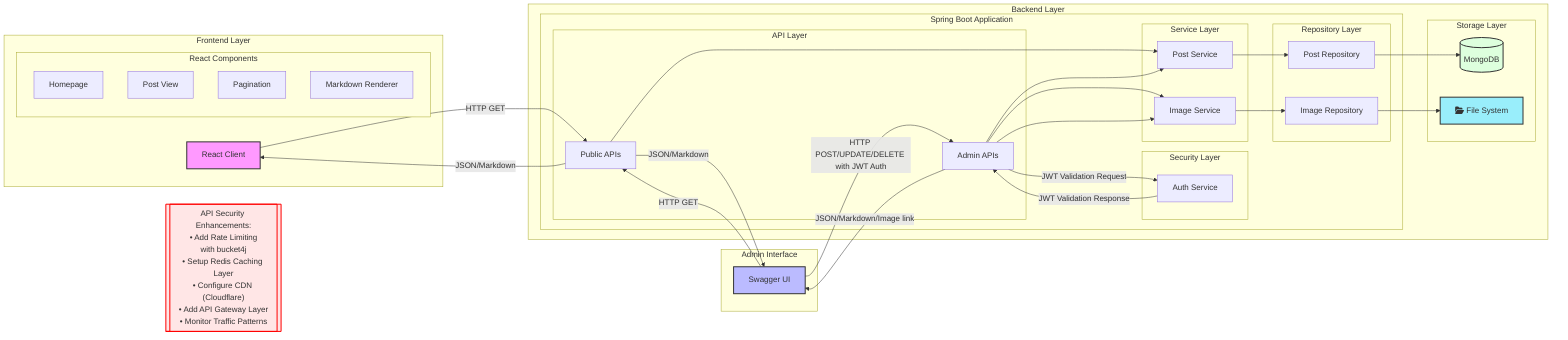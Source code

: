 graph LR
    subgraph "Frontend Layer"
        RC[React Client]
        subgraph "React Components"
            HP[Homepage]
            PV[Post View]
            PAG[Pagination]
            MD[Markdown Renderer]
        end
    end

    subgraph "Admin Interface"
        SW[Swagger UI]
    end

    subgraph "Backend Layer"
        subgraph "Spring Boot Application"
            direction TB
            subgraph "API Layer"
                PA[Public APIs]
                AA[Admin APIs]
            end

            subgraph "Security Layer"
                AS[Auth Service]

            end

            subgraph "Service Layer"
                PS[Post Service]
                IS[Image Service]

            end

            subgraph "Repository Layer"
                PR[Post Repository]
                IR[Image Repository]
            end
        end
        subgraph "Storage Layer"
            MD_DB[(MongoDB)]
            FS[fa:fa-folder-open File System]
        end
    end

SecurityNote[["API Security Enhancements:<br/>• Add Rate Limiting<br/>with bucket4j<br/>• Setup Redis Caching Layer<br/>• Configure CDN (Cloudflare)<br/>• Add API Gateway Layer<br/>• Monitor Traffic Patterns"]]

%% Frontend interactions
RC --> |HTTP GET| PA
PA --> |JSON/Markdown| RC

%% Admin interactions
SW --> |HTTP POST/UPDATE/DELETE with JWT Auth| AA
AA --> |JSON/Markdown/Image link| SW
SW --> |HTTP GET| PA
PA --> |JSON/Markdown| SW
AA --> |JWT Validation Request| AS
AS --> |JWT Validation Response| AA

%% Internal backend flows
PA --> PS
AA --> PS
AA --> IS
AA --> IS
PS --> PR
PR --> MD_DB
IS --> IR
IR --> FS

classDef note fill:#ffe6e6,stroke:#ff0000,stroke-width:2px,width:1000px
class SecurityNote note

style RC fill:#f9f,stroke:#333,stroke-width:2px
style SW fill:#bbf,stroke:#333,stroke-width:2px
style MD_DB fill:#dfd,stroke:#333,stroke-width:2px
style FS fill:#99eefb,stroke:#333,stroke-width:2px